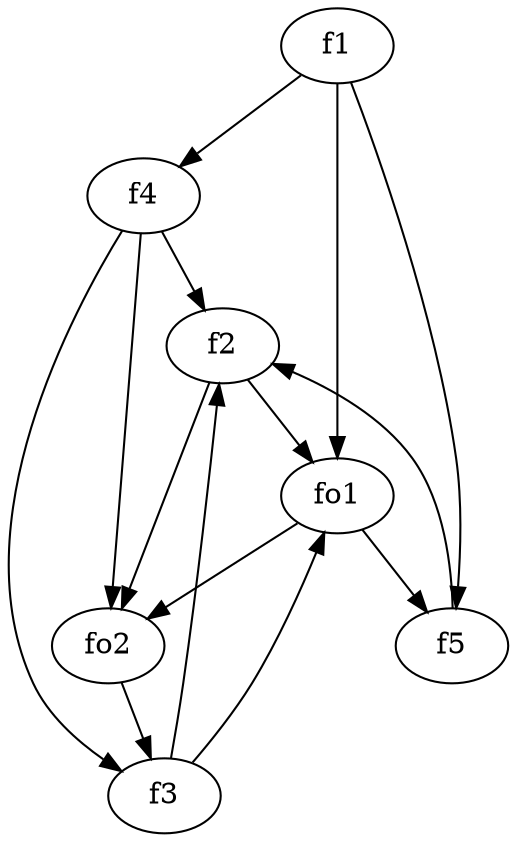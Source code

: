 strict digraph  {
f1;
f2;
f3;
f4;
f5;
fo1;
fo2;
f1 -> f5  [weight=2];
f1 -> fo1  [weight=2];
f1 -> f4  [weight=2];
f2 -> fo2  [weight=2];
f2 -> fo1  [weight=2];
f3 -> fo1  [weight=2];
f3 -> f2  [weight=2];
f4 -> f2  [weight=2];
f4 -> f3  [weight=2];
f4 -> fo2  [weight=2];
f5 -> f2  [weight=2];
fo1 -> fo2  [weight=2];
fo1 -> f5  [weight=2];
fo2 -> f3  [weight=2];
}
